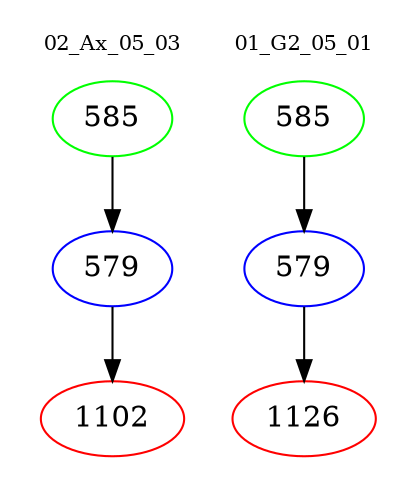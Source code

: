 digraph{
subgraph cluster_0 {
color = white
label = "02_Ax_05_03";
fontsize=10;
T0_585 [label="585", color="green"]
T0_585 -> T0_579 [color="black"]
T0_579 [label="579", color="blue"]
T0_579 -> T0_1102 [color="black"]
T0_1102 [label="1102", color="red"]
}
subgraph cluster_1 {
color = white
label = "01_G2_05_01";
fontsize=10;
T1_585 [label="585", color="green"]
T1_585 -> T1_579 [color="black"]
T1_579 [label="579", color="blue"]
T1_579 -> T1_1126 [color="black"]
T1_1126 [label="1126", color="red"]
}
}
